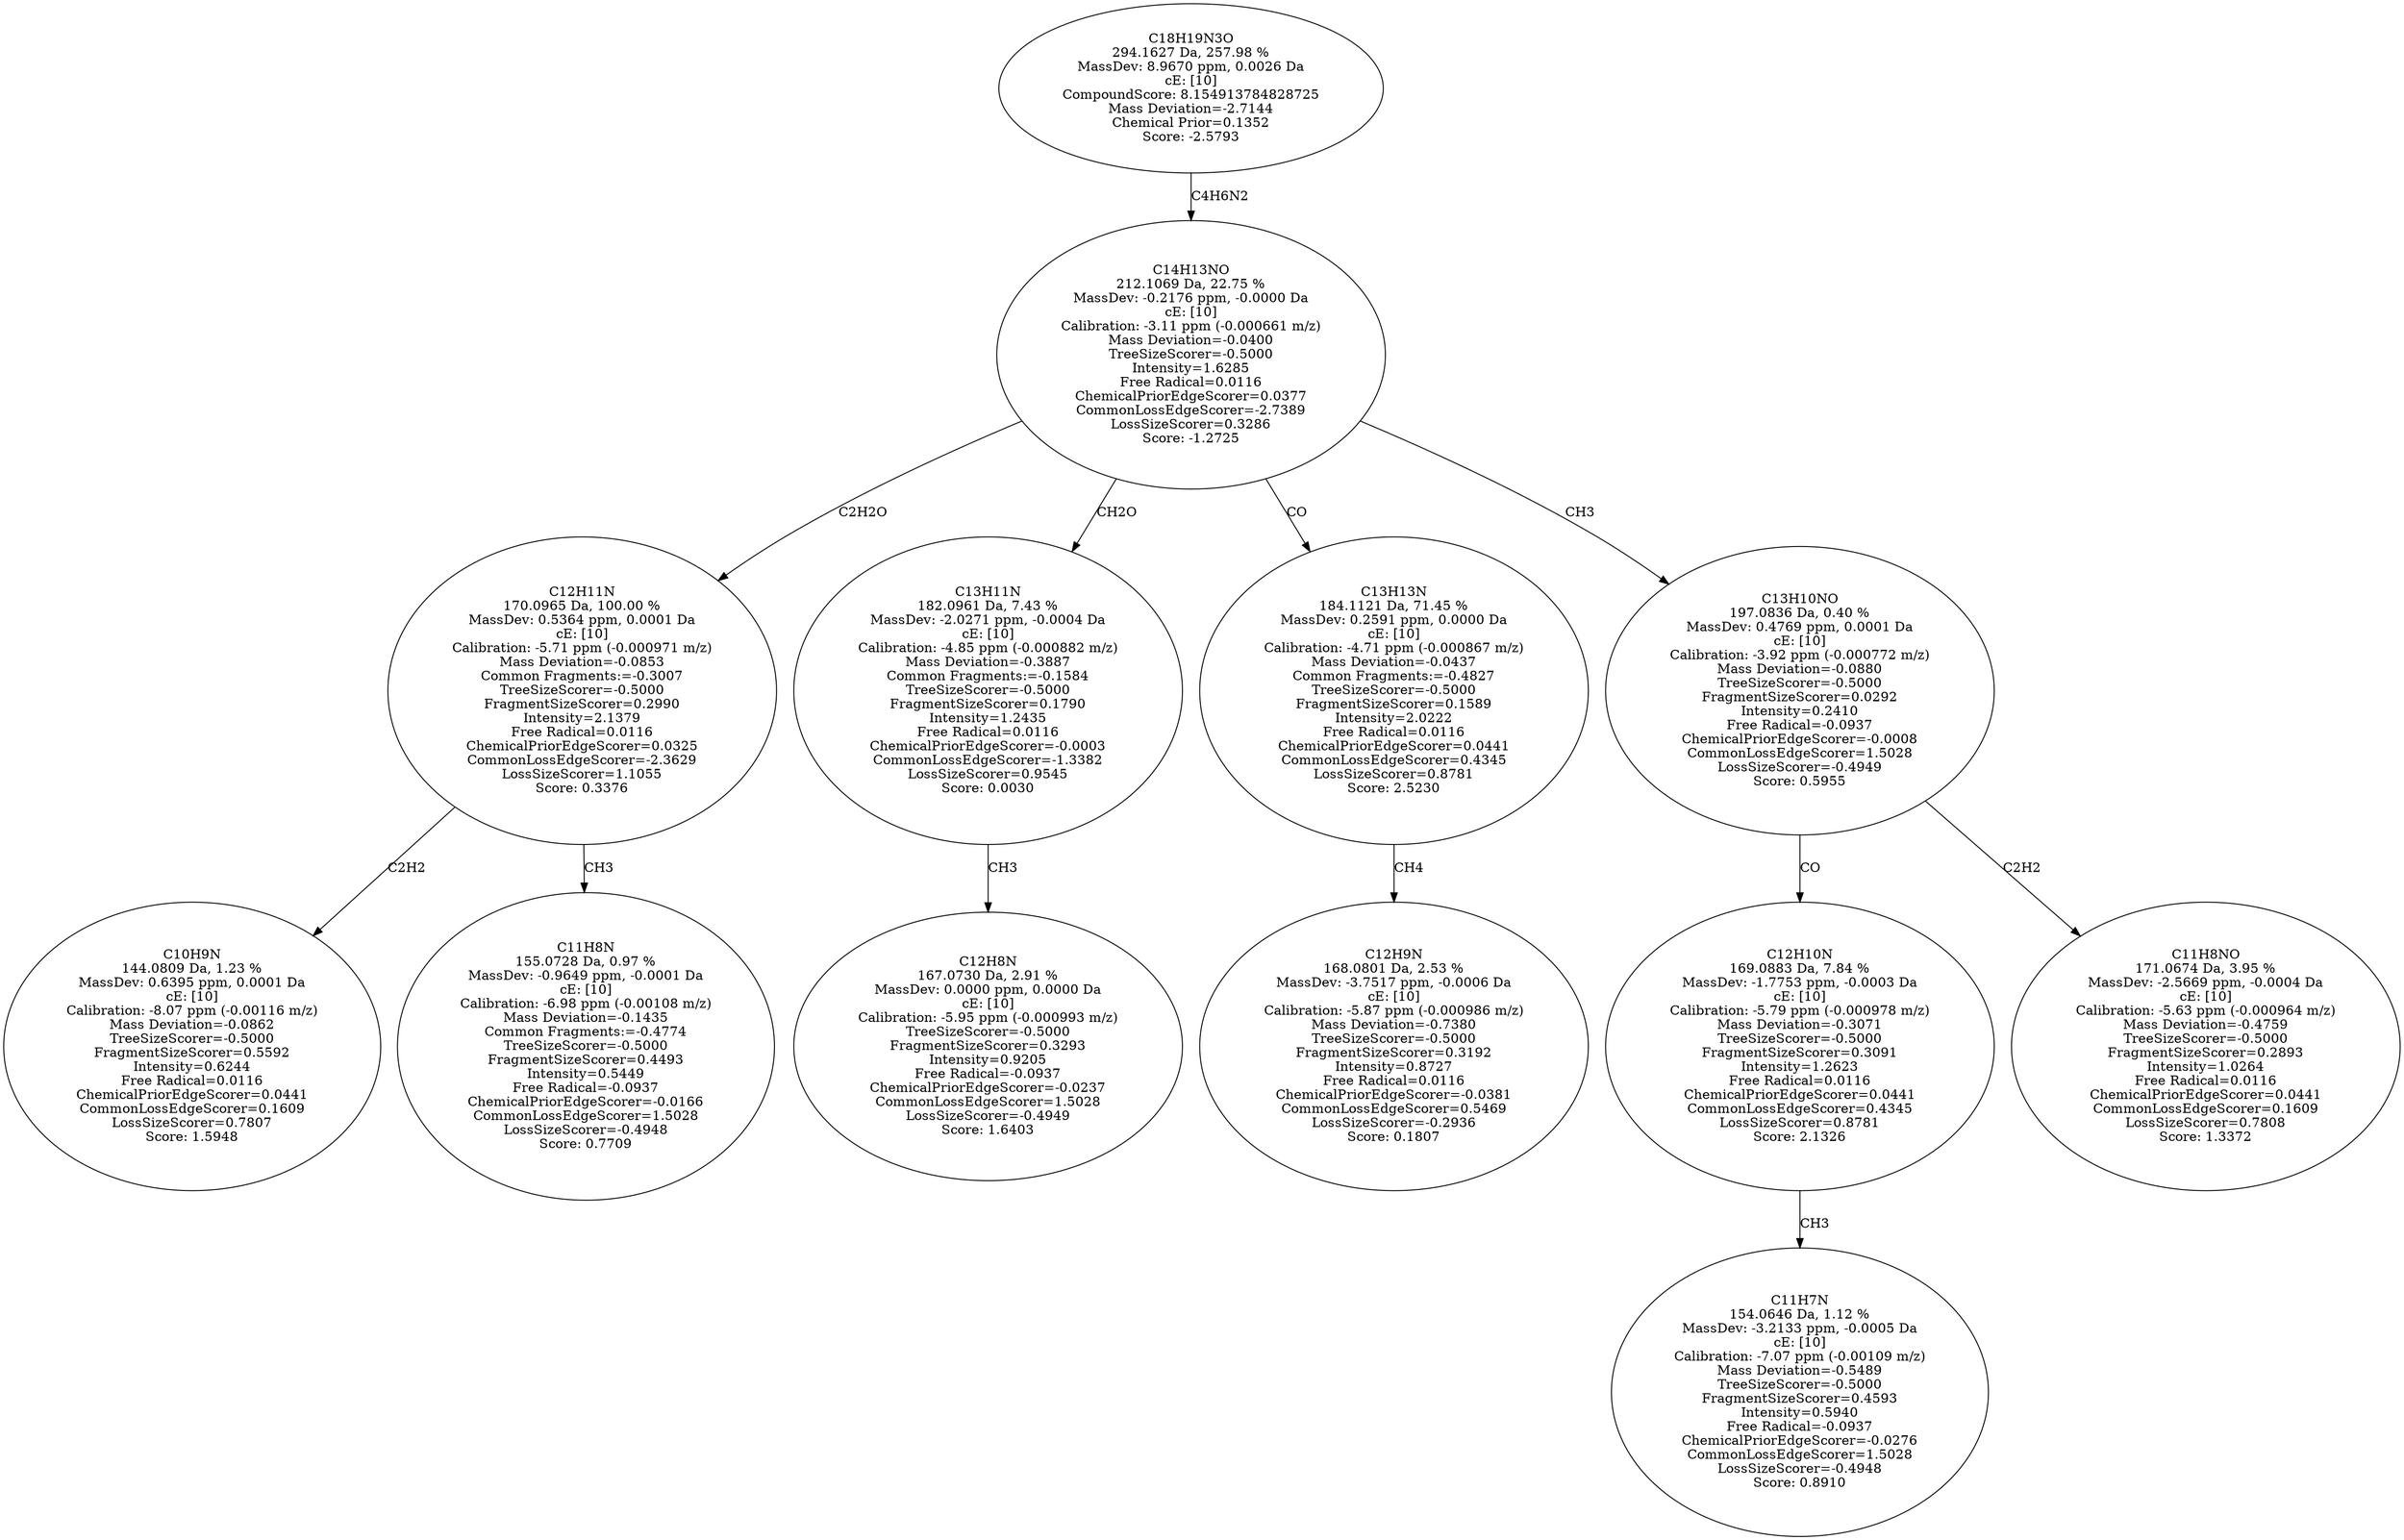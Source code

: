 strict digraph {
v1 [label="C10H9N\n144.0809 Da, 1.23 %\nMassDev: 0.6395 ppm, 0.0001 Da\ncE: [10]\nCalibration: -8.07 ppm (-0.00116 m/z)\nMass Deviation=-0.0862\nTreeSizeScorer=-0.5000\nFragmentSizeScorer=0.5592\nIntensity=0.6244\nFree Radical=0.0116\nChemicalPriorEdgeScorer=0.0441\nCommonLossEdgeScorer=0.1609\nLossSizeScorer=0.7807\nScore: 1.5948"];
v2 [label="C11H8N\n155.0728 Da, 0.97 %\nMassDev: -0.9649 ppm, -0.0001 Da\ncE: [10]\nCalibration: -6.98 ppm (-0.00108 m/z)\nMass Deviation=-0.1435\nCommon Fragments:=-0.4774\nTreeSizeScorer=-0.5000\nFragmentSizeScorer=0.4493\nIntensity=0.5449\nFree Radical=-0.0937\nChemicalPriorEdgeScorer=-0.0166\nCommonLossEdgeScorer=1.5028\nLossSizeScorer=-0.4948\nScore: 0.7709"];
v3 [label="C12H11N\n170.0965 Da, 100.00 %\nMassDev: 0.5364 ppm, 0.0001 Da\ncE: [10]\nCalibration: -5.71 ppm (-0.000971 m/z)\nMass Deviation=-0.0853\nCommon Fragments:=-0.3007\nTreeSizeScorer=-0.5000\nFragmentSizeScorer=0.2990\nIntensity=2.1379\nFree Radical=0.0116\nChemicalPriorEdgeScorer=0.0325\nCommonLossEdgeScorer=-2.3629\nLossSizeScorer=1.1055\nScore: 0.3376"];
v4 [label="C12H8N\n167.0730 Da, 2.91 %\nMassDev: 0.0000 ppm, 0.0000 Da\ncE: [10]\nCalibration: -5.95 ppm (-0.000993 m/z)\nTreeSizeScorer=-0.5000\nFragmentSizeScorer=0.3293\nIntensity=0.9205\nFree Radical=-0.0937\nChemicalPriorEdgeScorer=-0.0237\nCommonLossEdgeScorer=1.5028\nLossSizeScorer=-0.4949\nScore: 1.6403"];
v5 [label="C13H11N\n182.0961 Da, 7.43 %\nMassDev: -2.0271 ppm, -0.0004 Da\ncE: [10]\nCalibration: -4.85 ppm (-0.000882 m/z)\nMass Deviation=-0.3887\nCommon Fragments:=-0.1584\nTreeSizeScorer=-0.5000\nFragmentSizeScorer=0.1790\nIntensity=1.2435\nFree Radical=0.0116\nChemicalPriorEdgeScorer=-0.0003\nCommonLossEdgeScorer=-1.3382\nLossSizeScorer=0.9545\nScore: 0.0030"];
v6 [label="C12H9N\n168.0801 Da, 2.53 %\nMassDev: -3.7517 ppm, -0.0006 Da\ncE: [10]\nCalibration: -5.87 ppm (-0.000986 m/z)\nMass Deviation=-0.7380\nTreeSizeScorer=-0.5000\nFragmentSizeScorer=0.3192\nIntensity=0.8727\nFree Radical=0.0116\nChemicalPriorEdgeScorer=-0.0381\nCommonLossEdgeScorer=0.5469\nLossSizeScorer=-0.2936\nScore: 0.1807"];
v7 [label="C13H13N\n184.1121 Da, 71.45 %\nMassDev: 0.2591 ppm, 0.0000 Da\ncE: [10]\nCalibration: -4.71 ppm (-0.000867 m/z)\nMass Deviation=-0.0437\nCommon Fragments:=-0.4827\nTreeSizeScorer=-0.5000\nFragmentSizeScorer=0.1589\nIntensity=2.0222\nFree Radical=0.0116\nChemicalPriorEdgeScorer=0.0441\nCommonLossEdgeScorer=0.4345\nLossSizeScorer=0.8781\nScore: 2.5230"];
v8 [label="C11H7N\n154.0646 Da, 1.12 %\nMassDev: -3.2133 ppm, -0.0005 Da\ncE: [10]\nCalibration: -7.07 ppm (-0.00109 m/z)\nMass Deviation=-0.5489\nTreeSizeScorer=-0.5000\nFragmentSizeScorer=0.4593\nIntensity=0.5940\nFree Radical=-0.0937\nChemicalPriorEdgeScorer=-0.0276\nCommonLossEdgeScorer=1.5028\nLossSizeScorer=-0.4948\nScore: 0.8910"];
v9 [label="C12H10N\n169.0883 Da, 7.84 %\nMassDev: -1.7753 ppm, -0.0003 Da\ncE: [10]\nCalibration: -5.79 ppm (-0.000978 m/z)\nMass Deviation=-0.3071\nTreeSizeScorer=-0.5000\nFragmentSizeScorer=0.3091\nIntensity=1.2623\nFree Radical=0.0116\nChemicalPriorEdgeScorer=0.0441\nCommonLossEdgeScorer=0.4345\nLossSizeScorer=0.8781\nScore: 2.1326"];
v10 [label="C11H8NO\n171.0674 Da, 3.95 %\nMassDev: -2.5669 ppm, -0.0004 Da\ncE: [10]\nCalibration: -5.63 ppm (-0.000964 m/z)\nMass Deviation=-0.4759\nTreeSizeScorer=-0.5000\nFragmentSizeScorer=0.2893\nIntensity=1.0264\nFree Radical=0.0116\nChemicalPriorEdgeScorer=0.0441\nCommonLossEdgeScorer=0.1609\nLossSizeScorer=0.7808\nScore: 1.3372"];
v11 [label="C13H10NO\n197.0836 Da, 0.40 %\nMassDev: 0.4769 ppm, 0.0001 Da\ncE: [10]\nCalibration: -3.92 ppm (-0.000772 m/z)\nMass Deviation=-0.0880\nTreeSizeScorer=-0.5000\nFragmentSizeScorer=0.0292\nIntensity=0.2410\nFree Radical=-0.0937\nChemicalPriorEdgeScorer=-0.0008\nCommonLossEdgeScorer=1.5028\nLossSizeScorer=-0.4949\nScore: 0.5955"];
v12 [label="C14H13NO\n212.1069 Da, 22.75 %\nMassDev: -0.2176 ppm, -0.0000 Da\ncE: [10]\nCalibration: -3.11 ppm (-0.000661 m/z)\nMass Deviation=-0.0400\nTreeSizeScorer=-0.5000\nIntensity=1.6285\nFree Radical=0.0116\nChemicalPriorEdgeScorer=0.0377\nCommonLossEdgeScorer=-2.7389\nLossSizeScorer=0.3286\nScore: -1.2725"];
v13 [label="C18H19N3O\n294.1627 Da, 257.98 %\nMassDev: 8.9670 ppm, 0.0026 Da\ncE: [10]\nCompoundScore: 8.154913784828725\nMass Deviation=-2.7144\nChemical Prior=0.1352\nScore: -2.5793"];
v3 -> v1 [label="C2H2"];
v3 -> v2 [label="CH3"];
v12 -> v3 [label="C2H2O"];
v5 -> v4 [label="CH3"];
v12 -> v5 [label="CH2O"];
v7 -> v6 [label="CH4"];
v12 -> v7 [label="CO"];
v9 -> v8 [label="CH3"];
v11 -> v9 [label="CO"];
v11 -> v10 [label="C2H2"];
v12 -> v11 [label="CH3"];
v13 -> v12 [label="C4H6N2"];
}